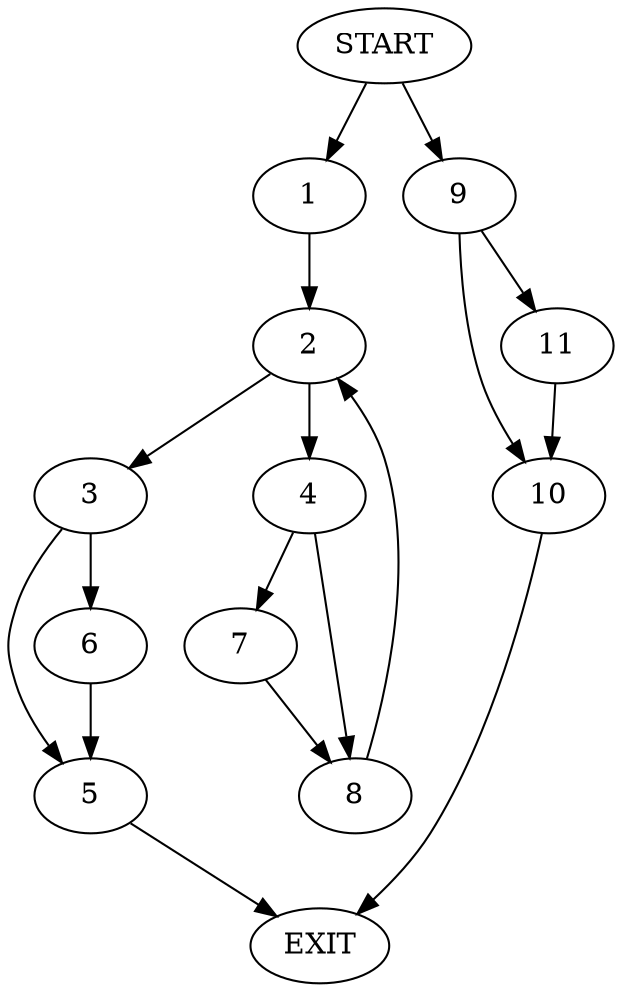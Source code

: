 digraph {
0 [label="START"]
12 [label="EXIT"]
0 -> 1
1 -> 2
2 -> 3
2 -> 4
3 -> 5
3 -> 6
4 -> 7
4 -> 8
7 -> 8
8 -> 2
0 -> 9
9 -> 10
9 -> 11
11 -> 10
10 -> 12
6 -> 5
5 -> 12
}
